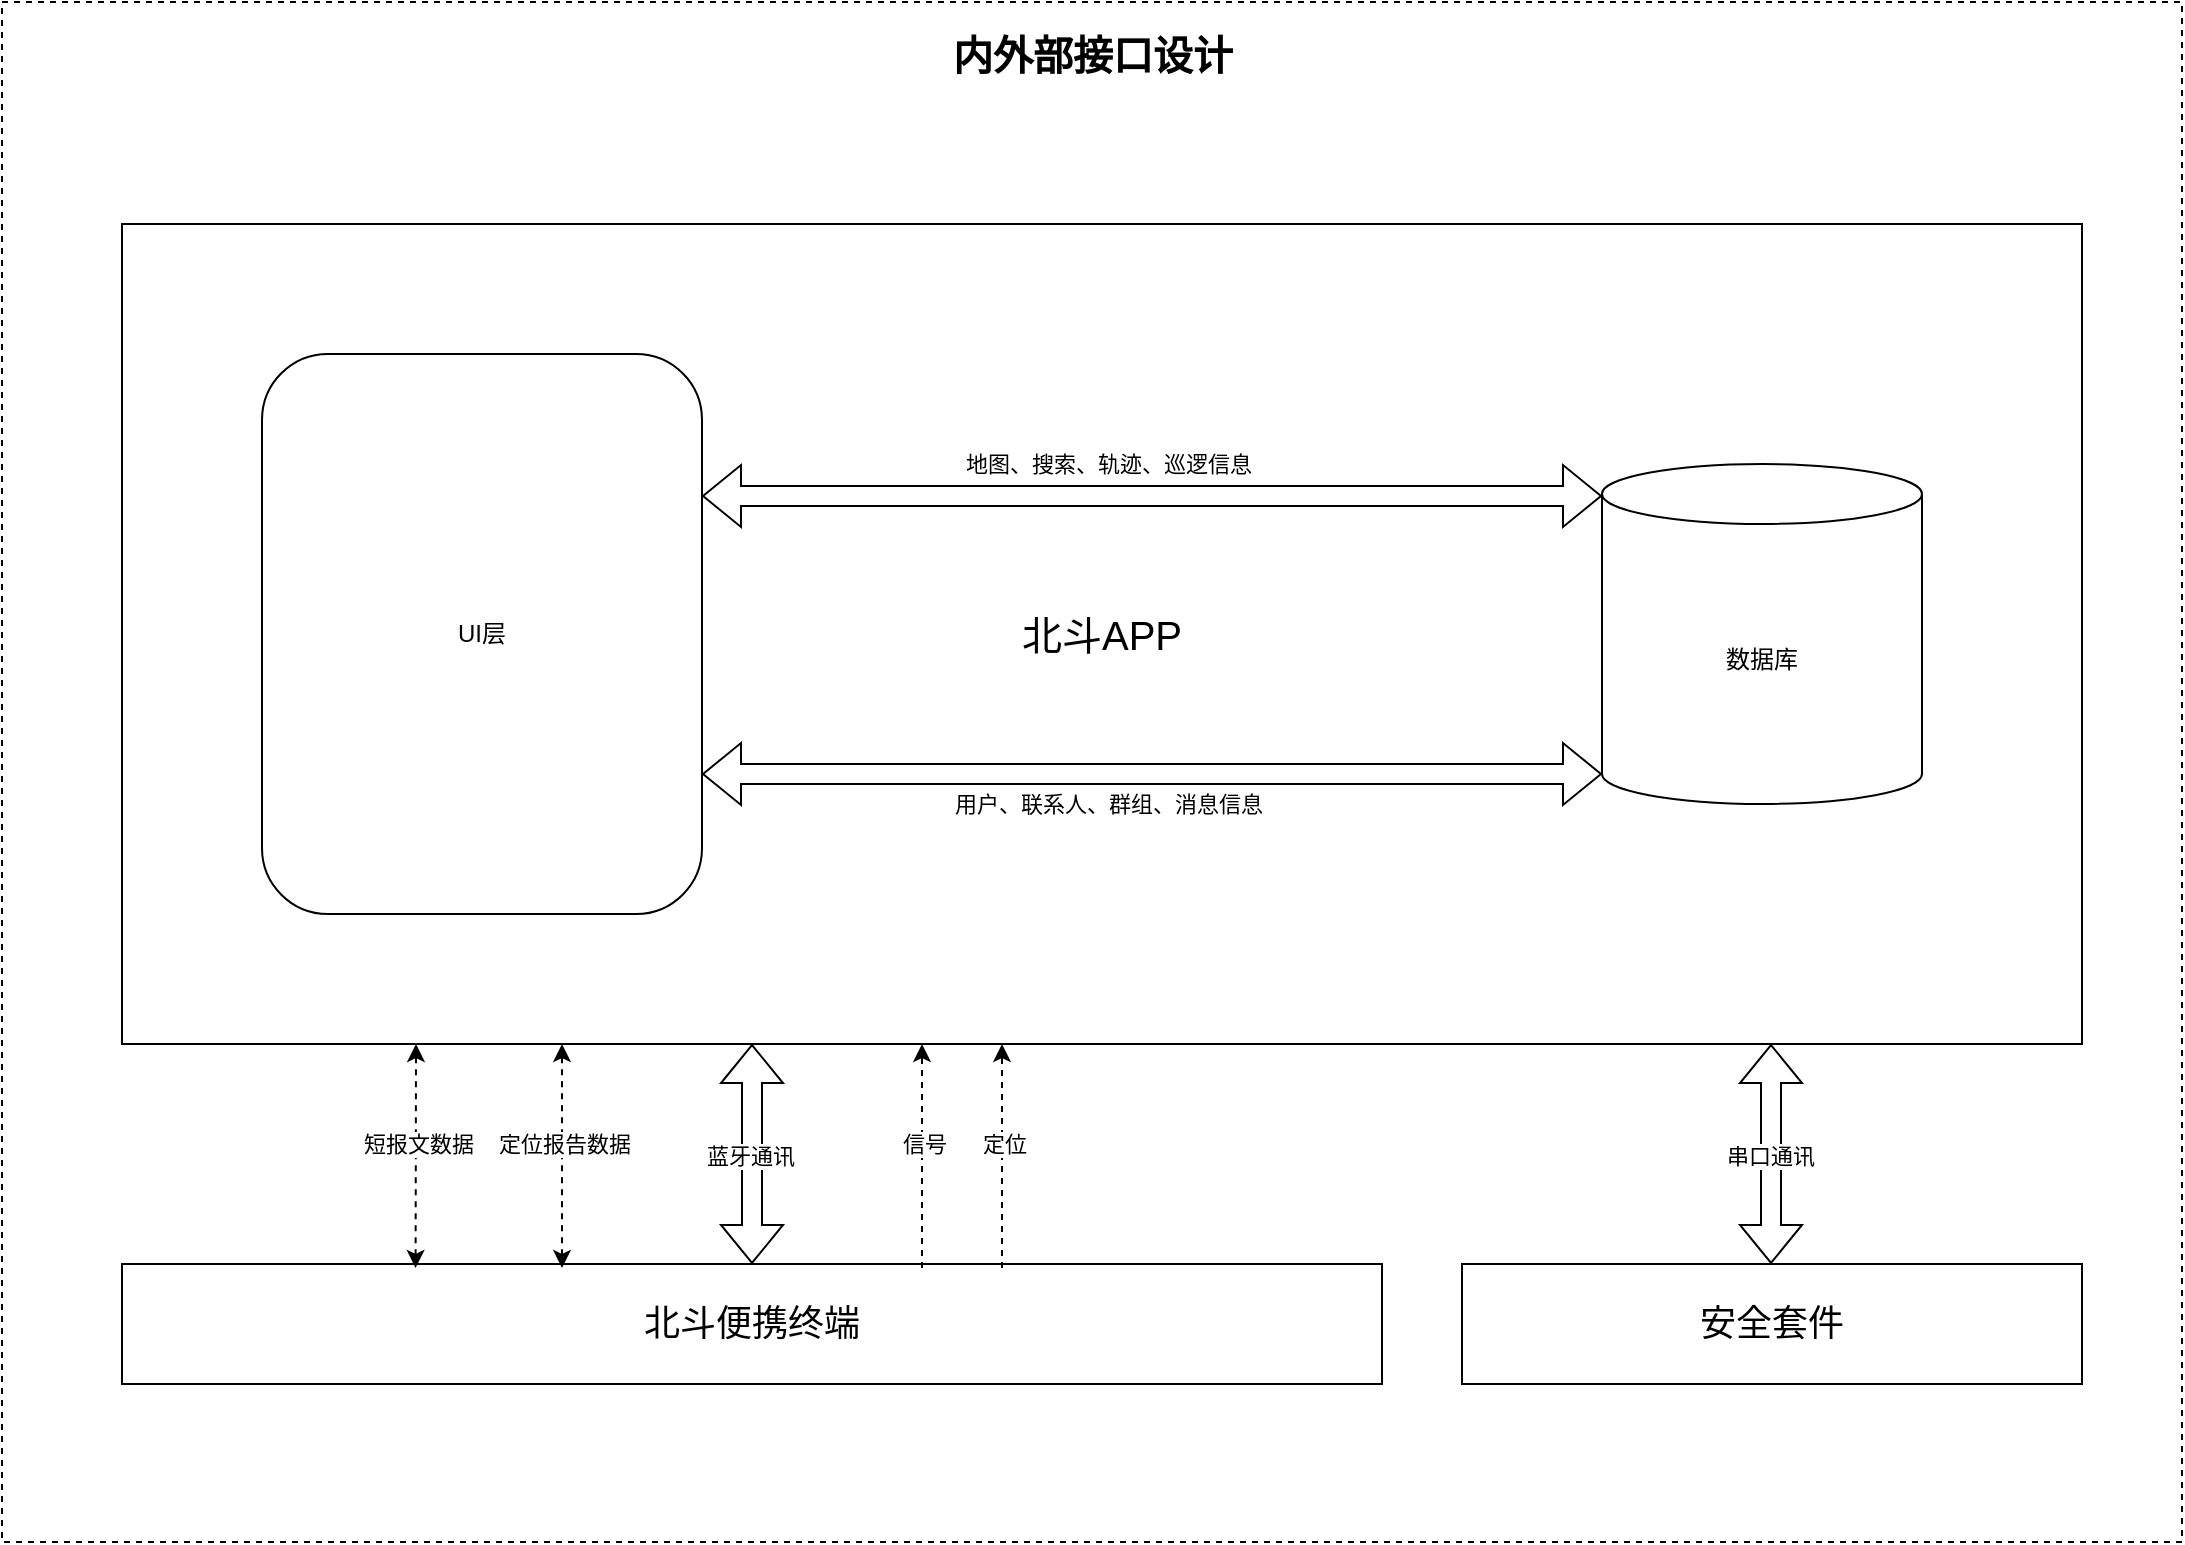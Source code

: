 <mxfile version="22.1.21" type="github">
  <diagram name="第 1 页" id="vIPhq70O9ckaEA5NUTRq">
    <mxGraphModel dx="1434" dy="802" grid="1" gridSize="10" guides="1" tooltips="1" connect="1" arrows="1" fold="1" page="1" pageScale="1" pageWidth="1169" pageHeight="827" math="0" shadow="0">
      <root>
        <mxCell id="0" />
        <mxCell id="1" parent="0" />
        <mxCell id="FQs3AGTYDFYNvvodlLow-1" value="" style="rounded=0;whiteSpace=wrap;html=1;dashed=1;" vertex="1" parent="1">
          <mxGeometry x="40" y="29" width="1090" height="770" as="geometry" />
        </mxCell>
        <mxCell id="FQs3AGTYDFYNvvodlLow-2" value="内外部接口设计" style="text;html=1;strokeColor=none;fillColor=none;align=center;verticalAlign=middle;whiteSpace=wrap;rounded=0;fontSize=20;fontStyle=1" vertex="1" parent="1">
          <mxGeometry x="497.5" y="40" width="175" height="30" as="geometry" />
        </mxCell>
        <mxCell id="FQs3AGTYDFYNvvodlLow-3" value="北斗APP" style="rounded=0;whiteSpace=wrap;html=1;fontSize=20;" vertex="1" parent="1">
          <mxGeometry x="100" y="140" width="980" height="410" as="geometry" />
        </mxCell>
        <mxCell id="FQs3AGTYDFYNvvodlLow-4" value="北斗便携终端" style="rounded=0;whiteSpace=wrap;html=1;fontSize=18;" vertex="1" parent="1">
          <mxGeometry x="100" y="660" width="630" height="60" as="geometry" />
        </mxCell>
        <mxCell id="FQs3AGTYDFYNvvodlLow-5" value="安全套件" style="rounded=0;whiteSpace=wrap;html=1;fontSize=18;" vertex="1" parent="1">
          <mxGeometry x="770" y="660" width="310" height="60" as="geometry" />
        </mxCell>
        <mxCell id="FQs3AGTYDFYNvvodlLow-6" value="" style="shape=flexArrow;endArrow=classic;startArrow=classic;html=1;rounded=0;exitX=0.5;exitY=0;exitDx=0;exitDy=0;" edge="1" parent="1" source="FQs3AGTYDFYNvvodlLow-4">
          <mxGeometry width="100" height="100" relative="1" as="geometry">
            <mxPoint x="310" y="650" as="sourcePoint" />
            <mxPoint x="415" y="550" as="targetPoint" />
          </mxGeometry>
        </mxCell>
        <mxCell id="FQs3AGTYDFYNvvodlLow-7" value="蓝牙通讯" style="edgeLabel;html=1;align=center;verticalAlign=middle;resizable=0;points=[];" vertex="1" connectable="0" parent="FQs3AGTYDFYNvvodlLow-6">
          <mxGeometry x="0.073" y="1" relative="1" as="geometry">
            <mxPoint y="5" as="offset" />
          </mxGeometry>
        </mxCell>
        <mxCell id="FQs3AGTYDFYNvvodlLow-10" value="" style="shape=flexArrow;endArrow=classic;startArrow=classic;html=1;rounded=0;exitX=0.5;exitY=0;exitDx=0;exitDy=0;" edge="1" parent="1">
          <mxGeometry width="100" height="100" relative="1" as="geometry">
            <mxPoint x="924.5" y="660" as="sourcePoint" />
            <mxPoint x="924.5" y="550" as="targetPoint" />
          </mxGeometry>
        </mxCell>
        <mxCell id="FQs3AGTYDFYNvvodlLow-11" value="串口通讯" style="edgeLabel;html=1;align=center;verticalAlign=middle;resizable=0;points=[];" vertex="1" connectable="0" parent="FQs3AGTYDFYNvvodlLow-10">
          <mxGeometry x="0.073" y="1" relative="1" as="geometry">
            <mxPoint y="5" as="offset" />
          </mxGeometry>
        </mxCell>
        <mxCell id="FQs3AGTYDFYNvvodlLow-12" value="" style="endArrow=classic;startArrow=classic;html=1;rounded=0;exitX=0.233;exitY=0.033;exitDx=0;exitDy=0;exitPerimeter=0;dashed=1;" edge="1" parent="1" source="FQs3AGTYDFYNvvodlLow-4">
          <mxGeometry width="50" height="50" relative="1" as="geometry">
            <mxPoint x="560" y="440" as="sourcePoint" />
            <mxPoint x="247" y="550" as="targetPoint" />
          </mxGeometry>
        </mxCell>
        <mxCell id="FQs3AGTYDFYNvvodlLow-13" value="短报文数据" style="edgeLabel;html=1;align=center;verticalAlign=middle;resizable=0;points=[];" vertex="1" connectable="0" parent="FQs3AGTYDFYNvvodlLow-12">
          <mxGeometry x="0.161" y="-1" relative="1" as="geometry">
            <mxPoint y="3" as="offset" />
          </mxGeometry>
        </mxCell>
        <mxCell id="FQs3AGTYDFYNvvodlLow-14" value="" style="endArrow=classic;startArrow=classic;html=1;rounded=0;exitX=0.233;exitY=0.033;exitDx=0;exitDy=0;exitPerimeter=0;dashed=1;" edge="1" parent="1">
          <mxGeometry width="50" height="50" relative="1" as="geometry">
            <mxPoint x="320" y="662" as="sourcePoint" />
            <mxPoint x="320" y="550" as="targetPoint" />
          </mxGeometry>
        </mxCell>
        <mxCell id="FQs3AGTYDFYNvvodlLow-15" value="定位报告数据" style="edgeLabel;html=1;align=center;verticalAlign=middle;resizable=0;points=[];" vertex="1" connectable="0" parent="FQs3AGTYDFYNvvodlLow-14">
          <mxGeometry x="0.161" y="-1" relative="1" as="geometry">
            <mxPoint y="3" as="offset" />
          </mxGeometry>
        </mxCell>
        <mxCell id="FQs3AGTYDFYNvvodlLow-17" value="" style="endArrow=classic;startArrow=none;html=1;rounded=0;exitX=0.233;exitY=0.033;exitDx=0;exitDy=0;exitPerimeter=0;dashed=1;startFill=0;" edge="1" parent="1">
          <mxGeometry width="50" height="50" relative="1" as="geometry">
            <mxPoint x="500" y="662" as="sourcePoint" />
            <mxPoint x="500" y="550" as="targetPoint" />
          </mxGeometry>
        </mxCell>
        <mxCell id="FQs3AGTYDFYNvvodlLow-18" value="信号" style="edgeLabel;html=1;align=center;verticalAlign=middle;resizable=0;points=[];" vertex="1" connectable="0" parent="FQs3AGTYDFYNvvodlLow-17">
          <mxGeometry x="0.161" y="-1" relative="1" as="geometry">
            <mxPoint y="3" as="offset" />
          </mxGeometry>
        </mxCell>
        <mxCell id="FQs3AGTYDFYNvvodlLow-19" value="" style="endArrow=classic;startArrow=none;html=1;rounded=0;exitX=0.233;exitY=0.033;exitDx=0;exitDy=0;exitPerimeter=0;dashed=1;startFill=0;" edge="1" parent="1">
          <mxGeometry width="50" height="50" relative="1" as="geometry">
            <mxPoint x="540" y="662" as="sourcePoint" />
            <mxPoint x="540" y="550" as="targetPoint" />
          </mxGeometry>
        </mxCell>
        <mxCell id="FQs3AGTYDFYNvvodlLow-20" value="定位" style="edgeLabel;html=1;align=center;verticalAlign=middle;resizable=0;points=[];" vertex="1" connectable="0" parent="FQs3AGTYDFYNvvodlLow-19">
          <mxGeometry x="0.161" y="-1" relative="1" as="geometry">
            <mxPoint y="3" as="offset" />
          </mxGeometry>
        </mxCell>
        <mxCell id="FQs3AGTYDFYNvvodlLow-21" value="数据库" style="shape=cylinder3;whiteSpace=wrap;html=1;boundedLbl=1;backgroundOutline=1;size=15;" vertex="1" parent="1">
          <mxGeometry x="840" y="260" width="160" height="170" as="geometry" />
        </mxCell>
        <mxCell id="FQs3AGTYDFYNvvodlLow-22" value="UI层" style="rounded=1;whiteSpace=wrap;html=1;" vertex="1" parent="1">
          <mxGeometry x="170" y="205" width="220" height="280" as="geometry" />
        </mxCell>
        <mxCell id="FQs3AGTYDFYNvvodlLow-23" value="" style="shape=flexArrow;endArrow=classic;startArrow=classic;html=1;rounded=0;exitX=1;exitY=0.75;exitDx=0;exitDy=0;entryX=0;entryY=1;entryDx=0;entryDy=-15;entryPerimeter=0;" edge="1" parent="1" source="FQs3AGTYDFYNvvodlLow-22" target="FQs3AGTYDFYNvvodlLow-21">
          <mxGeometry width="100" height="100" relative="1" as="geometry">
            <mxPoint x="470" y="490" as="sourcePoint" />
            <mxPoint x="570" y="390" as="targetPoint" />
          </mxGeometry>
        </mxCell>
        <mxCell id="FQs3AGTYDFYNvvodlLow-24" value="用户、联系人、群组、消息信息" style="edgeLabel;html=1;align=center;verticalAlign=middle;resizable=0;points=[];" vertex="1" connectable="0" parent="FQs3AGTYDFYNvvodlLow-23">
          <mxGeometry x="-0.098" y="2" relative="1" as="geometry">
            <mxPoint y="17" as="offset" />
          </mxGeometry>
        </mxCell>
        <mxCell id="FQs3AGTYDFYNvvodlLow-25" value="" style="shape=flexArrow;endArrow=classic;startArrow=classic;html=1;rounded=0;exitX=1;exitY=0.75;exitDx=0;exitDy=0;entryX=0;entryY=1;entryDx=0;entryDy=-15;entryPerimeter=0;" edge="1" parent="1">
          <mxGeometry width="100" height="100" relative="1" as="geometry">
            <mxPoint x="390" y="276" as="sourcePoint" />
            <mxPoint x="840" y="276" as="targetPoint" />
          </mxGeometry>
        </mxCell>
        <mxCell id="FQs3AGTYDFYNvvodlLow-26" value="地图、搜索、轨迹、巡逻信息" style="edgeLabel;html=1;align=center;verticalAlign=middle;resizable=0;points=[];" vertex="1" connectable="0" parent="FQs3AGTYDFYNvvodlLow-25">
          <mxGeometry x="-0.098" y="2" relative="1" as="geometry">
            <mxPoint y="-14" as="offset" />
          </mxGeometry>
        </mxCell>
      </root>
    </mxGraphModel>
  </diagram>
</mxfile>

